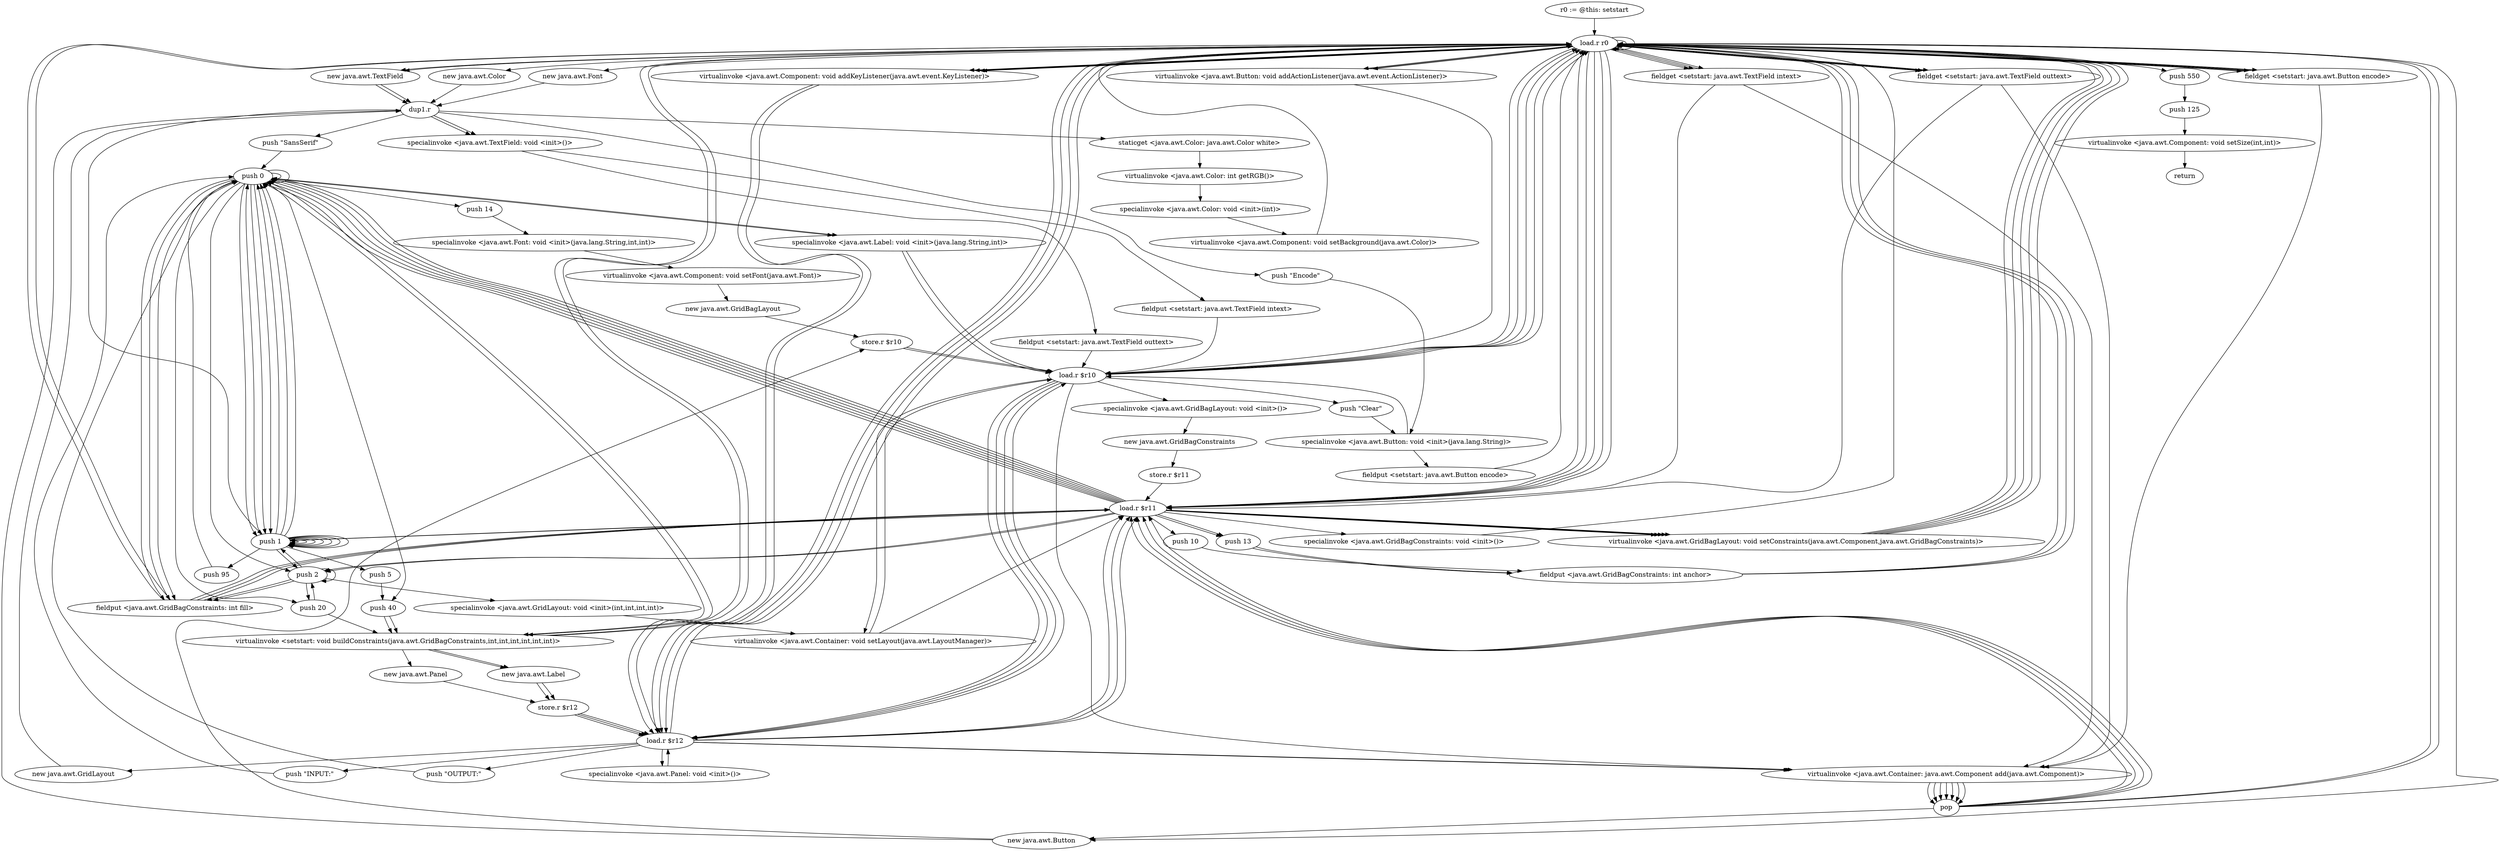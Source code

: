 digraph "" {
    "r0 := @this: setstart"
    "load.r r0"
    "r0 := @this: setstart"->"load.r r0";
    "new java.awt.Color"
    "load.r r0"->"new java.awt.Color";
    "dup1.r"
    "new java.awt.Color"->"dup1.r";
    "staticget <java.awt.Color: java.awt.Color white>"
    "dup1.r"->"staticget <java.awt.Color: java.awt.Color white>";
    "virtualinvoke <java.awt.Color: int getRGB()>"
    "staticget <java.awt.Color: java.awt.Color white>"->"virtualinvoke <java.awt.Color: int getRGB()>";
    "specialinvoke <java.awt.Color: void <init>(int)>"
    "virtualinvoke <java.awt.Color: int getRGB()>"->"specialinvoke <java.awt.Color: void <init>(int)>";
    "virtualinvoke <java.awt.Component: void setBackground(java.awt.Color)>"
    "specialinvoke <java.awt.Color: void <init>(int)>"->"virtualinvoke <java.awt.Component: void setBackground(java.awt.Color)>";
    "virtualinvoke <java.awt.Component: void setBackground(java.awt.Color)>"->"load.r r0";
    "new java.awt.Font"
    "load.r r0"->"new java.awt.Font";
    "new java.awt.Font"->"dup1.r";
    "push \"SansSerif\""
    "dup1.r"->"push \"SansSerif\"";
    "push 0"
    "push \"SansSerif\""->"push 0";
    "push 14"
    "push 0"->"push 14";
    "specialinvoke <java.awt.Font: void <init>(java.lang.String,int,int)>"
    "push 14"->"specialinvoke <java.awt.Font: void <init>(java.lang.String,int,int)>";
    "virtualinvoke <java.awt.Component: void setFont(java.awt.Font)>"
    "specialinvoke <java.awt.Font: void <init>(java.lang.String,int,int)>"->"virtualinvoke <java.awt.Component: void setFont(java.awt.Font)>";
    "new java.awt.GridBagLayout"
    "virtualinvoke <java.awt.Component: void setFont(java.awt.Font)>"->"new java.awt.GridBagLayout";
    "store.r $r10"
    "new java.awt.GridBagLayout"->"store.r $r10";
    "load.r $r10"
    "store.r $r10"->"load.r $r10";
    "specialinvoke <java.awt.GridBagLayout: void <init>()>"
    "load.r $r10"->"specialinvoke <java.awt.GridBagLayout: void <init>()>";
    "new java.awt.GridBagConstraints"
    "specialinvoke <java.awt.GridBagLayout: void <init>()>"->"new java.awt.GridBagConstraints";
    "store.r $r11"
    "new java.awt.GridBagConstraints"->"store.r $r11";
    "load.r $r11"
    "store.r $r11"->"load.r $r11";
    "specialinvoke <java.awt.GridBagConstraints: void <init>()>"
    "load.r $r11"->"specialinvoke <java.awt.GridBagConstraints: void <init>()>";
    "specialinvoke <java.awt.GridBagConstraints: void <init>()>"->"load.r r0";
    "load.r r0"->"load.r $r10";
    "virtualinvoke <java.awt.Container: void setLayout(java.awt.LayoutManager)>"
    "load.r $r10"->"virtualinvoke <java.awt.Container: void setLayout(java.awt.LayoutManager)>";
    "virtualinvoke <java.awt.Container: void setLayout(java.awt.LayoutManager)>"->"load.r $r11";
    "load.r $r11"->"push 0";
    "fieldput <java.awt.GridBagConstraints: int fill>"
    "push 0"->"fieldput <java.awt.GridBagConstraints: int fill>";
    "fieldput <java.awt.GridBagConstraints: int fill>"->"load.r $r11";
    "push 13"
    "load.r $r11"->"push 13";
    "fieldput <java.awt.GridBagConstraints: int anchor>"
    "push 13"->"fieldput <java.awt.GridBagConstraints: int anchor>";
    "fieldput <java.awt.GridBagConstraints: int anchor>"->"load.r r0";
    "load.r r0"->"load.r $r11";
    "load.r $r11"->"push 0";
    "push 0"->"push 0";
    "push 1"
    "push 0"->"push 1";
    "push 1"->"push 1";
    "push 5"
    "push 1"->"push 5";
    "push 40"
    "push 5"->"push 40";
    "virtualinvoke <setstart: void buildConstraints(java.awt.GridBagConstraints,int,int,int,int,int,int)>"
    "push 40"->"virtualinvoke <setstart: void buildConstraints(java.awt.GridBagConstraints,int,int,int,int,int,int)>";
    "new java.awt.Label"
    "virtualinvoke <setstart: void buildConstraints(java.awt.GridBagConstraints,int,int,int,int,int,int)>"->"new java.awt.Label";
    "store.r $r12"
    "new java.awt.Label"->"store.r $r12";
    "load.r $r12"
    "store.r $r12"->"load.r $r12";
    "push \"INPUT:\""
    "load.r $r12"->"push \"INPUT:\"";
    "push \"INPUT:\""->"push 0";
    "specialinvoke <java.awt.Label: void <init>(java.lang.String,int)>"
    "push 0"->"specialinvoke <java.awt.Label: void <init>(java.lang.String,int)>";
    "specialinvoke <java.awt.Label: void <init>(java.lang.String,int)>"->"load.r $r10";
    "load.r $r10"->"load.r $r12";
    "load.r $r12"->"load.r $r11";
    "virtualinvoke <java.awt.GridBagLayout: void setConstraints(java.awt.Component,java.awt.GridBagConstraints)>"
    "load.r $r11"->"virtualinvoke <java.awt.GridBagLayout: void setConstraints(java.awt.Component,java.awt.GridBagConstraints)>";
    "virtualinvoke <java.awt.GridBagLayout: void setConstraints(java.awt.Component,java.awt.GridBagConstraints)>"->"load.r r0";
    "load.r r0"->"load.r $r12";
    "virtualinvoke <java.awt.Container: java.awt.Component add(java.awt.Component)>"
    "load.r $r12"->"virtualinvoke <java.awt.Container: java.awt.Component add(java.awt.Component)>";
    "pop"
    "virtualinvoke <java.awt.Container: java.awt.Component add(java.awt.Component)>"->"pop";
    "pop"->"load.r $r11";
    "push 2"
    "load.r $r11"->"push 2";
    "push 2"->"fieldput <java.awt.GridBagConstraints: int fill>";
    "fieldput <java.awt.GridBagConstraints: int fill>"->"load.r r0";
    "load.r r0"->"load.r $r11";
    "load.r $r11"->"push 1";
    "push 1"->"push 0";
    "push 0"->"push 1";
    "push 1"->"push 1";
    "push 95"
    "push 1"->"push 95";
    "push 95"->"push 0";
    "push 0"->"virtualinvoke <setstart: void buildConstraints(java.awt.GridBagConstraints,int,int,int,int,int,int)>";
    "virtualinvoke <setstart: void buildConstraints(java.awt.GridBagConstraints,int,int,int,int,int,int)>"->"load.r r0";
    "new java.awt.TextField"
    "load.r r0"->"new java.awt.TextField";
    "new java.awt.TextField"->"dup1.r";
    "specialinvoke <java.awt.TextField: void <init>()>"
    "dup1.r"->"specialinvoke <java.awt.TextField: void <init>()>";
    "fieldput <setstart: java.awt.TextField intext>"
    "specialinvoke <java.awt.TextField: void <init>()>"->"fieldput <setstart: java.awt.TextField intext>";
    "fieldput <setstart: java.awt.TextField intext>"->"load.r $r10";
    "load.r $r10"->"load.r r0";
    "fieldget <setstart: java.awt.TextField intext>"
    "load.r r0"->"fieldget <setstart: java.awt.TextField intext>";
    "fieldget <setstart: java.awt.TextField intext>"->"load.r $r11";
    "load.r $r11"->"virtualinvoke <java.awt.GridBagLayout: void setConstraints(java.awt.Component,java.awt.GridBagConstraints)>";
    "virtualinvoke <java.awt.GridBagLayout: void setConstraints(java.awt.Component,java.awt.GridBagConstraints)>"->"load.r r0";
    "load.r r0"->"fieldget <setstart: java.awt.TextField intext>";
    "fieldget <setstart: java.awt.TextField intext>"->"load.r r0";
    "virtualinvoke <java.awt.Component: void addKeyListener(java.awt.event.KeyListener)>"
    "load.r r0"->"virtualinvoke <java.awt.Component: void addKeyListener(java.awt.event.KeyListener)>";
    "virtualinvoke <java.awt.Component: void addKeyListener(java.awt.event.KeyListener)>"->"load.r r0";
    "load.r r0"->"load.r r0";
    "load.r r0"->"fieldget <setstart: java.awt.TextField intext>";
    "fieldget <setstart: java.awt.TextField intext>"->"virtualinvoke <java.awt.Container: java.awt.Component add(java.awt.Component)>";
    "virtualinvoke <java.awt.Container: java.awt.Component add(java.awt.Component)>"->"pop";
    "pop"->"load.r $r11";
    "load.r $r11"->"push 0";
    "push 0"->"fieldput <java.awt.GridBagConstraints: int fill>";
    "fieldput <java.awt.GridBagConstraints: int fill>"->"load.r $r11";
    "load.r $r11"->"push 13";
    "push 13"->"fieldput <java.awt.GridBagConstraints: int anchor>";
    "fieldput <java.awt.GridBagConstraints: int anchor>"->"load.r r0";
    "load.r r0"->"load.r $r11";
    "load.r $r11"->"push 0";
    "push 0"->"push 1";
    "push 1"->"push 1";
    "push 1"->"push 1";
    "push 1"->"push 0";
    "push 0"->"push 40";
    "push 40"->"virtualinvoke <setstart: void buildConstraints(java.awt.GridBagConstraints,int,int,int,int,int,int)>";
    "virtualinvoke <setstart: void buildConstraints(java.awt.GridBagConstraints,int,int,int,int,int,int)>"->"new java.awt.Label";
    "new java.awt.Label"->"store.r $r12";
    "store.r $r12"->"load.r $r12";
    "push \"OUTPUT:\""
    "load.r $r12"->"push \"OUTPUT:\"";
    "push \"OUTPUT:\""->"push 0";
    "push 0"->"specialinvoke <java.awt.Label: void <init>(java.lang.String,int)>";
    "specialinvoke <java.awt.Label: void <init>(java.lang.String,int)>"->"load.r $r10";
    "load.r $r10"->"load.r $r12";
    "load.r $r12"->"load.r $r11";
    "load.r $r11"->"virtualinvoke <java.awt.GridBagLayout: void setConstraints(java.awt.Component,java.awt.GridBagConstraints)>";
    "virtualinvoke <java.awt.GridBagLayout: void setConstraints(java.awt.Component,java.awt.GridBagConstraints)>"->"load.r r0";
    "load.r r0"->"load.r $r12";
    "load.r $r12"->"virtualinvoke <java.awt.Container: java.awt.Component add(java.awt.Component)>";
    "virtualinvoke <java.awt.Container: java.awt.Component add(java.awt.Component)>"->"pop";
    "pop"->"load.r $r11";
    "load.r $r11"->"push 2";
    "push 2"->"fieldput <java.awt.GridBagConstraints: int fill>";
    "fieldput <java.awt.GridBagConstraints: int fill>"->"load.r r0";
    "load.r r0"->"load.r $r11";
    "load.r $r11"->"push 1";
    "push 1"->"push 1";
    "push 1"->"push 1";
    "push 1"->"push 1";
    "push 1"->"push 0";
    "push 0"->"push 0";
    "push 0"->"virtualinvoke <setstart: void buildConstraints(java.awt.GridBagConstraints,int,int,int,int,int,int)>";
    "virtualinvoke <setstart: void buildConstraints(java.awt.GridBagConstraints,int,int,int,int,int,int)>"->"load.r r0";
    "load.r r0"->"new java.awt.TextField";
    "new java.awt.TextField"->"dup1.r";
    "dup1.r"->"specialinvoke <java.awt.TextField: void <init>()>";
    "fieldput <setstart: java.awt.TextField outtext>"
    "specialinvoke <java.awt.TextField: void <init>()>"->"fieldput <setstart: java.awt.TextField outtext>";
    "fieldput <setstart: java.awt.TextField outtext>"->"load.r $r10";
    "load.r $r10"->"load.r r0";
    "fieldget <setstart: java.awt.TextField outtext>"
    "load.r r0"->"fieldget <setstart: java.awt.TextField outtext>";
    "fieldget <setstart: java.awt.TextField outtext>"->"load.r $r11";
    "load.r $r11"->"virtualinvoke <java.awt.GridBagLayout: void setConstraints(java.awt.Component,java.awt.GridBagConstraints)>";
    "virtualinvoke <java.awt.GridBagLayout: void setConstraints(java.awt.Component,java.awt.GridBagConstraints)>"->"load.r r0";
    "load.r r0"->"fieldget <setstart: java.awt.TextField outtext>";
    "fieldget <setstart: java.awt.TextField outtext>"->"load.r r0";
    "load.r r0"->"virtualinvoke <java.awt.Component: void addKeyListener(java.awt.event.KeyListener)>";
    "virtualinvoke <java.awt.Component: void addKeyListener(java.awt.event.KeyListener)>"->"load.r r0";
    "load.r r0"->"load.r r0";
    "load.r r0"->"fieldget <setstart: java.awt.TextField outtext>";
    "fieldget <setstart: java.awt.TextField outtext>"->"virtualinvoke <java.awt.Container: java.awt.Component add(java.awt.Component)>";
    "virtualinvoke <java.awt.Container: java.awt.Component add(java.awt.Component)>"->"pop";
    "pop"->"load.r $r11";
    "load.r $r11"->"push 0";
    "push 0"->"fieldput <java.awt.GridBagConstraints: int fill>";
    "fieldput <java.awt.GridBagConstraints: int fill>"->"load.r $r11";
    "push 10"
    "load.r $r11"->"push 10";
    "push 10"->"fieldput <java.awt.GridBagConstraints: int anchor>";
    "fieldput <java.awt.GridBagConstraints: int anchor>"->"load.r r0";
    "load.r r0"->"load.r $r11";
    "load.r $r11"->"push 0";
    "push 0"->"push 2";
    "push 2"->"push 2";
    "push 2"->"push 1";
    "push 1"->"push 0";
    "push 20"
    "push 0"->"push 20";
    "push 20"->"virtualinvoke <setstart: void buildConstraints(java.awt.GridBagConstraints,int,int,int,int,int,int)>";
    "new java.awt.Panel"
    "virtualinvoke <setstart: void buildConstraints(java.awt.GridBagConstraints,int,int,int,int,int,int)>"->"new java.awt.Panel";
    "new java.awt.Panel"->"store.r $r12";
    "store.r $r12"->"load.r $r12";
    "specialinvoke <java.awt.Panel: void <init>()>"
    "load.r $r12"->"specialinvoke <java.awt.Panel: void <init>()>";
    "specialinvoke <java.awt.Panel: void <init>()>"->"load.r $r12";
    "new java.awt.GridLayout"
    "load.r $r12"->"new java.awt.GridLayout";
    "new java.awt.GridLayout"->"dup1.r";
    "dup1.r"->"push 1";
    "push 1"->"push 2";
    "push 2"->"push 20";
    "push 20"->"push 2";
    "specialinvoke <java.awt.GridLayout: void <init>(int,int,int,int)>"
    "push 2"->"specialinvoke <java.awt.GridLayout: void <init>(int,int,int,int)>";
    "specialinvoke <java.awt.GridLayout: void <init>(int,int,int,int)>"->"virtualinvoke <java.awt.Container: void setLayout(java.awt.LayoutManager)>";
    "virtualinvoke <java.awt.Container: void setLayout(java.awt.LayoutManager)>"->"load.r $r10";
    "load.r $r10"->"load.r $r12";
    "load.r $r12"->"load.r $r11";
    "load.r $r11"->"virtualinvoke <java.awt.GridBagLayout: void setConstraints(java.awt.Component,java.awt.GridBagConstraints)>";
    "virtualinvoke <java.awt.GridBagLayout: void setConstraints(java.awt.Component,java.awt.GridBagConstraints)>"->"load.r r0";
    "load.r r0"->"load.r $r12";
    "load.r $r12"->"virtualinvoke <java.awt.Container: java.awt.Component add(java.awt.Component)>";
    "virtualinvoke <java.awt.Container: java.awt.Component add(java.awt.Component)>"->"pop";
    "pop"->"load.r r0";
    "new java.awt.Button"
    "load.r r0"->"new java.awt.Button";
    "new java.awt.Button"->"dup1.r";
    "push \"Encode\""
    "dup1.r"->"push \"Encode\"";
    "specialinvoke <java.awt.Button: void <init>(java.lang.String)>"
    "push \"Encode\""->"specialinvoke <java.awt.Button: void <init>(java.lang.String)>";
    "fieldput <setstart: java.awt.Button encode>"
    "specialinvoke <java.awt.Button: void <init>(java.lang.String)>"->"fieldput <setstart: java.awt.Button encode>";
    "fieldput <setstart: java.awt.Button encode>"->"load.r r0";
    "fieldget <setstart: java.awt.Button encode>"
    "load.r r0"->"fieldget <setstart: java.awt.Button encode>";
    "fieldget <setstart: java.awt.Button encode>"->"load.r r0";
    "virtualinvoke <java.awt.Button: void addActionListener(java.awt.event.ActionListener)>"
    "load.r r0"->"virtualinvoke <java.awt.Button: void addActionListener(java.awt.event.ActionListener)>";
    "virtualinvoke <java.awt.Button: void addActionListener(java.awt.event.ActionListener)>"->"load.r r0";
    "load.r r0"->"fieldget <setstart: java.awt.Button encode>";
    "fieldget <setstart: java.awt.Button encode>"->"load.r r0";
    "load.r r0"->"virtualinvoke <java.awt.Component: void addKeyListener(java.awt.event.KeyListener)>";
    "virtualinvoke <java.awt.Component: void addKeyListener(java.awt.event.KeyListener)>"->"load.r $r12";
    "load.r $r12"->"load.r r0";
    "load.r r0"->"fieldget <setstart: java.awt.Button encode>";
    "fieldget <setstart: java.awt.Button encode>"->"virtualinvoke <java.awt.Container: java.awt.Component add(java.awt.Component)>";
    "virtualinvoke <java.awt.Container: java.awt.Component add(java.awt.Component)>"->"pop";
    "pop"->"new java.awt.Button";
    "new java.awt.Button"->"store.r $r10";
    "store.r $r10"->"load.r $r10";
    "push \"Clear\""
    "load.r $r10"->"push \"Clear\"";
    "push \"Clear\""->"specialinvoke <java.awt.Button: void <init>(java.lang.String)>";
    "specialinvoke <java.awt.Button: void <init>(java.lang.String)>"->"load.r $r10";
    "load.r $r10"->"load.r r0";
    "load.r r0"->"virtualinvoke <java.awt.Button: void addActionListener(java.awt.event.ActionListener)>";
    "virtualinvoke <java.awt.Button: void addActionListener(java.awt.event.ActionListener)>"->"load.r $r10";
    "load.r $r10"->"load.r r0";
    "load.r r0"->"virtualinvoke <java.awt.Component: void addKeyListener(java.awt.event.KeyListener)>";
    "virtualinvoke <java.awt.Component: void addKeyListener(java.awt.event.KeyListener)>"->"load.r $r12";
    "load.r $r12"->"load.r $r10";
    "load.r $r10"->"virtualinvoke <java.awt.Container: java.awt.Component add(java.awt.Component)>";
    "virtualinvoke <java.awt.Container: java.awt.Component add(java.awt.Component)>"->"pop";
    "pop"->"load.r r0";
    "push 550"
    "load.r r0"->"push 550";
    "push 125"
    "push 550"->"push 125";
    "virtualinvoke <java.awt.Component: void setSize(int,int)>"
    "push 125"->"virtualinvoke <java.awt.Component: void setSize(int,int)>";
    "return"
    "virtualinvoke <java.awt.Component: void setSize(int,int)>"->"return";
}
